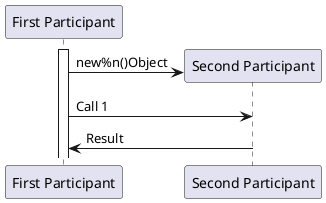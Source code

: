 {
  "sha1": "q16v24pikud4649a1hv07xjvqhg3sc1",
  "insertion": {
    "when": "2024-06-04T17:28:41.979Z",
    "user": "plantuml@gmail.com"
  }
}
@startuml
participant "First Participant" as First
participant "Second Participant" as Second
activate First
create Second
' without the newline the arrow is correct, with the newline the arrow stops too early
First->Second: new%n()Object
First->Second: Call 1
First<-Second: Result
@enduml
